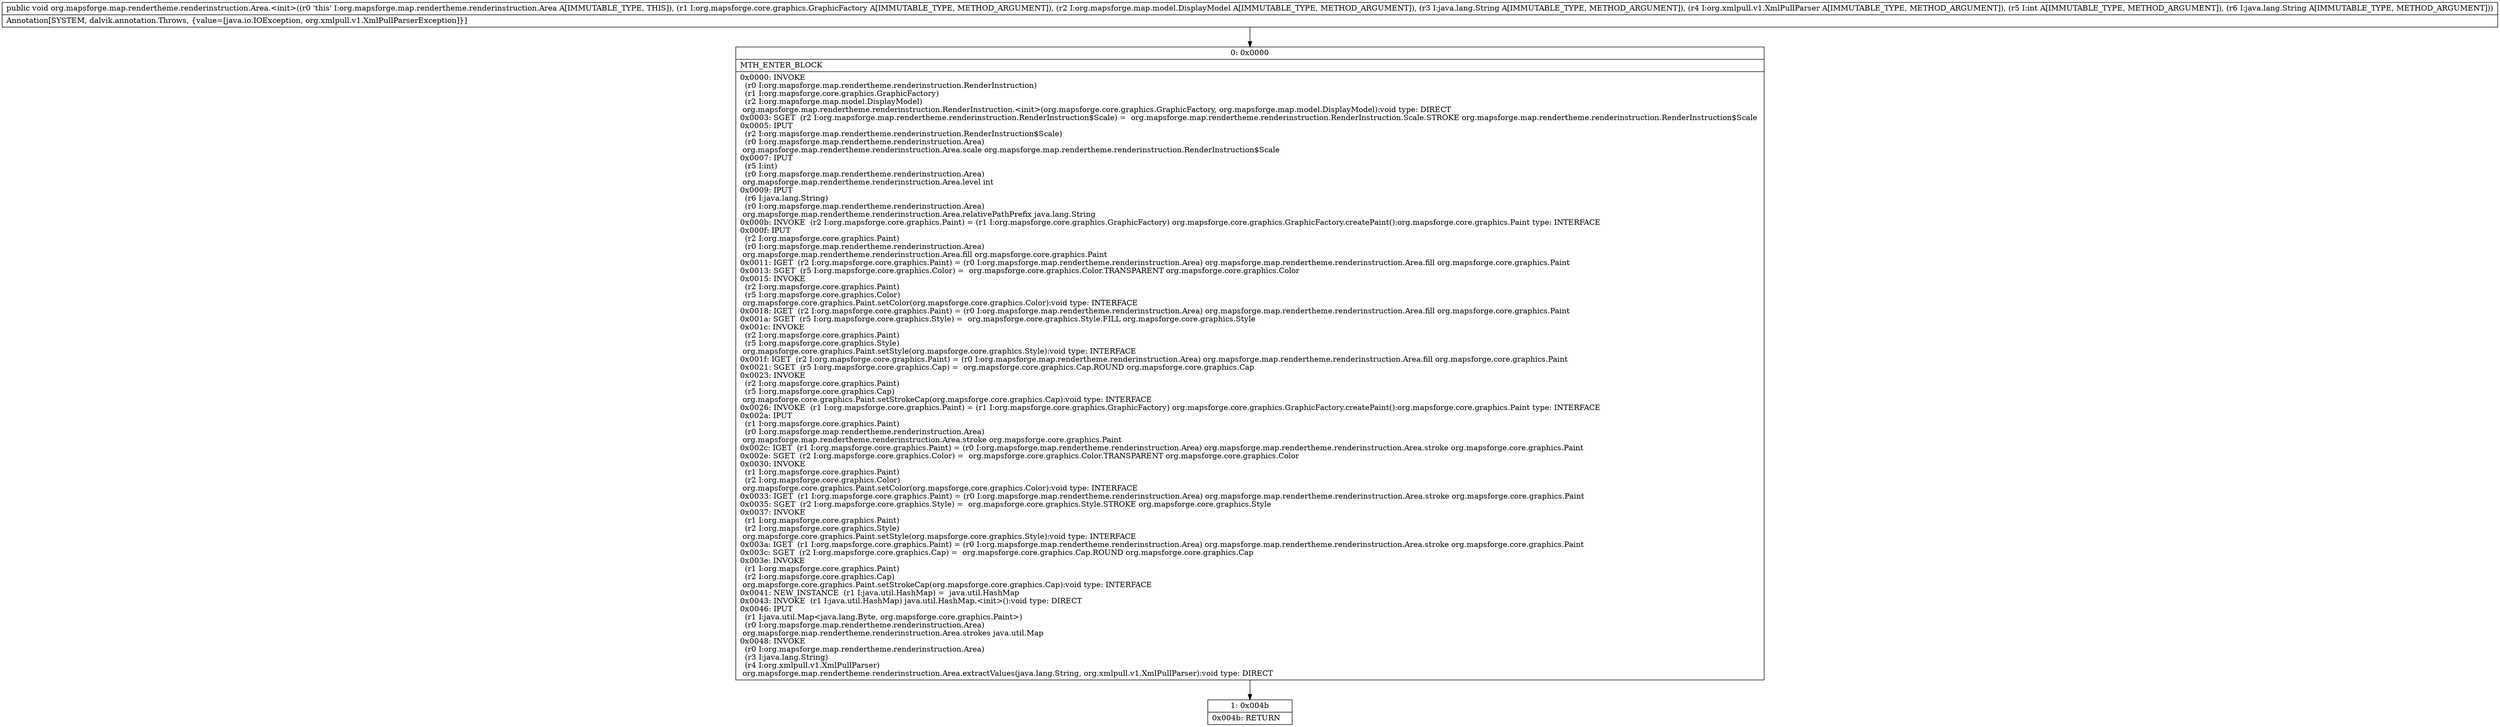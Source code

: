 digraph "CFG fororg.mapsforge.map.rendertheme.renderinstruction.Area.\<init\>(Lorg\/mapsforge\/core\/graphics\/GraphicFactory;Lorg\/mapsforge\/map\/model\/DisplayModel;Ljava\/lang\/String;Lorg\/xmlpull\/v1\/XmlPullParser;ILjava\/lang\/String;)V" {
Node_0 [shape=record,label="{0\:\ 0x0000|MTH_ENTER_BLOCK\l|0x0000: INVOKE  \l  (r0 I:org.mapsforge.map.rendertheme.renderinstruction.RenderInstruction)\l  (r1 I:org.mapsforge.core.graphics.GraphicFactory)\l  (r2 I:org.mapsforge.map.model.DisplayModel)\l org.mapsforge.map.rendertheme.renderinstruction.RenderInstruction.\<init\>(org.mapsforge.core.graphics.GraphicFactory, org.mapsforge.map.model.DisplayModel):void type: DIRECT \l0x0003: SGET  (r2 I:org.mapsforge.map.rendertheme.renderinstruction.RenderInstruction$Scale) =  org.mapsforge.map.rendertheme.renderinstruction.RenderInstruction.Scale.STROKE org.mapsforge.map.rendertheme.renderinstruction.RenderInstruction$Scale \l0x0005: IPUT  \l  (r2 I:org.mapsforge.map.rendertheme.renderinstruction.RenderInstruction$Scale)\l  (r0 I:org.mapsforge.map.rendertheme.renderinstruction.Area)\l org.mapsforge.map.rendertheme.renderinstruction.Area.scale org.mapsforge.map.rendertheme.renderinstruction.RenderInstruction$Scale \l0x0007: IPUT  \l  (r5 I:int)\l  (r0 I:org.mapsforge.map.rendertheme.renderinstruction.Area)\l org.mapsforge.map.rendertheme.renderinstruction.Area.level int \l0x0009: IPUT  \l  (r6 I:java.lang.String)\l  (r0 I:org.mapsforge.map.rendertheme.renderinstruction.Area)\l org.mapsforge.map.rendertheme.renderinstruction.Area.relativePathPrefix java.lang.String \l0x000b: INVOKE  (r2 I:org.mapsforge.core.graphics.Paint) = (r1 I:org.mapsforge.core.graphics.GraphicFactory) org.mapsforge.core.graphics.GraphicFactory.createPaint():org.mapsforge.core.graphics.Paint type: INTERFACE \l0x000f: IPUT  \l  (r2 I:org.mapsforge.core.graphics.Paint)\l  (r0 I:org.mapsforge.map.rendertheme.renderinstruction.Area)\l org.mapsforge.map.rendertheme.renderinstruction.Area.fill org.mapsforge.core.graphics.Paint \l0x0011: IGET  (r2 I:org.mapsforge.core.graphics.Paint) = (r0 I:org.mapsforge.map.rendertheme.renderinstruction.Area) org.mapsforge.map.rendertheme.renderinstruction.Area.fill org.mapsforge.core.graphics.Paint \l0x0013: SGET  (r5 I:org.mapsforge.core.graphics.Color) =  org.mapsforge.core.graphics.Color.TRANSPARENT org.mapsforge.core.graphics.Color \l0x0015: INVOKE  \l  (r2 I:org.mapsforge.core.graphics.Paint)\l  (r5 I:org.mapsforge.core.graphics.Color)\l org.mapsforge.core.graphics.Paint.setColor(org.mapsforge.core.graphics.Color):void type: INTERFACE \l0x0018: IGET  (r2 I:org.mapsforge.core.graphics.Paint) = (r0 I:org.mapsforge.map.rendertheme.renderinstruction.Area) org.mapsforge.map.rendertheme.renderinstruction.Area.fill org.mapsforge.core.graphics.Paint \l0x001a: SGET  (r5 I:org.mapsforge.core.graphics.Style) =  org.mapsforge.core.graphics.Style.FILL org.mapsforge.core.graphics.Style \l0x001c: INVOKE  \l  (r2 I:org.mapsforge.core.graphics.Paint)\l  (r5 I:org.mapsforge.core.graphics.Style)\l org.mapsforge.core.graphics.Paint.setStyle(org.mapsforge.core.graphics.Style):void type: INTERFACE \l0x001f: IGET  (r2 I:org.mapsforge.core.graphics.Paint) = (r0 I:org.mapsforge.map.rendertheme.renderinstruction.Area) org.mapsforge.map.rendertheme.renderinstruction.Area.fill org.mapsforge.core.graphics.Paint \l0x0021: SGET  (r5 I:org.mapsforge.core.graphics.Cap) =  org.mapsforge.core.graphics.Cap.ROUND org.mapsforge.core.graphics.Cap \l0x0023: INVOKE  \l  (r2 I:org.mapsforge.core.graphics.Paint)\l  (r5 I:org.mapsforge.core.graphics.Cap)\l org.mapsforge.core.graphics.Paint.setStrokeCap(org.mapsforge.core.graphics.Cap):void type: INTERFACE \l0x0026: INVOKE  (r1 I:org.mapsforge.core.graphics.Paint) = (r1 I:org.mapsforge.core.graphics.GraphicFactory) org.mapsforge.core.graphics.GraphicFactory.createPaint():org.mapsforge.core.graphics.Paint type: INTERFACE \l0x002a: IPUT  \l  (r1 I:org.mapsforge.core.graphics.Paint)\l  (r0 I:org.mapsforge.map.rendertheme.renderinstruction.Area)\l org.mapsforge.map.rendertheme.renderinstruction.Area.stroke org.mapsforge.core.graphics.Paint \l0x002c: IGET  (r1 I:org.mapsforge.core.graphics.Paint) = (r0 I:org.mapsforge.map.rendertheme.renderinstruction.Area) org.mapsforge.map.rendertheme.renderinstruction.Area.stroke org.mapsforge.core.graphics.Paint \l0x002e: SGET  (r2 I:org.mapsforge.core.graphics.Color) =  org.mapsforge.core.graphics.Color.TRANSPARENT org.mapsforge.core.graphics.Color \l0x0030: INVOKE  \l  (r1 I:org.mapsforge.core.graphics.Paint)\l  (r2 I:org.mapsforge.core.graphics.Color)\l org.mapsforge.core.graphics.Paint.setColor(org.mapsforge.core.graphics.Color):void type: INTERFACE \l0x0033: IGET  (r1 I:org.mapsforge.core.graphics.Paint) = (r0 I:org.mapsforge.map.rendertheme.renderinstruction.Area) org.mapsforge.map.rendertheme.renderinstruction.Area.stroke org.mapsforge.core.graphics.Paint \l0x0035: SGET  (r2 I:org.mapsforge.core.graphics.Style) =  org.mapsforge.core.graphics.Style.STROKE org.mapsforge.core.graphics.Style \l0x0037: INVOKE  \l  (r1 I:org.mapsforge.core.graphics.Paint)\l  (r2 I:org.mapsforge.core.graphics.Style)\l org.mapsforge.core.graphics.Paint.setStyle(org.mapsforge.core.graphics.Style):void type: INTERFACE \l0x003a: IGET  (r1 I:org.mapsforge.core.graphics.Paint) = (r0 I:org.mapsforge.map.rendertheme.renderinstruction.Area) org.mapsforge.map.rendertheme.renderinstruction.Area.stroke org.mapsforge.core.graphics.Paint \l0x003c: SGET  (r2 I:org.mapsforge.core.graphics.Cap) =  org.mapsforge.core.graphics.Cap.ROUND org.mapsforge.core.graphics.Cap \l0x003e: INVOKE  \l  (r1 I:org.mapsforge.core.graphics.Paint)\l  (r2 I:org.mapsforge.core.graphics.Cap)\l org.mapsforge.core.graphics.Paint.setStrokeCap(org.mapsforge.core.graphics.Cap):void type: INTERFACE \l0x0041: NEW_INSTANCE  (r1 I:java.util.HashMap) =  java.util.HashMap \l0x0043: INVOKE  (r1 I:java.util.HashMap) java.util.HashMap.\<init\>():void type: DIRECT \l0x0046: IPUT  \l  (r1 I:java.util.Map\<java.lang.Byte, org.mapsforge.core.graphics.Paint\>)\l  (r0 I:org.mapsforge.map.rendertheme.renderinstruction.Area)\l org.mapsforge.map.rendertheme.renderinstruction.Area.strokes java.util.Map \l0x0048: INVOKE  \l  (r0 I:org.mapsforge.map.rendertheme.renderinstruction.Area)\l  (r3 I:java.lang.String)\l  (r4 I:org.xmlpull.v1.XmlPullParser)\l org.mapsforge.map.rendertheme.renderinstruction.Area.extractValues(java.lang.String, org.xmlpull.v1.XmlPullParser):void type: DIRECT \l}"];
Node_1 [shape=record,label="{1\:\ 0x004b|0x004b: RETURN   \l}"];
MethodNode[shape=record,label="{public void org.mapsforge.map.rendertheme.renderinstruction.Area.\<init\>((r0 'this' I:org.mapsforge.map.rendertheme.renderinstruction.Area A[IMMUTABLE_TYPE, THIS]), (r1 I:org.mapsforge.core.graphics.GraphicFactory A[IMMUTABLE_TYPE, METHOD_ARGUMENT]), (r2 I:org.mapsforge.map.model.DisplayModel A[IMMUTABLE_TYPE, METHOD_ARGUMENT]), (r3 I:java.lang.String A[IMMUTABLE_TYPE, METHOD_ARGUMENT]), (r4 I:org.xmlpull.v1.XmlPullParser A[IMMUTABLE_TYPE, METHOD_ARGUMENT]), (r5 I:int A[IMMUTABLE_TYPE, METHOD_ARGUMENT]), (r6 I:java.lang.String A[IMMUTABLE_TYPE, METHOD_ARGUMENT]))  | Annotation[SYSTEM, dalvik.annotation.Throws, \{value=[java.io.IOException, org.xmlpull.v1.XmlPullParserException]\}]\l}"];
MethodNode -> Node_0;
Node_0 -> Node_1;
}

